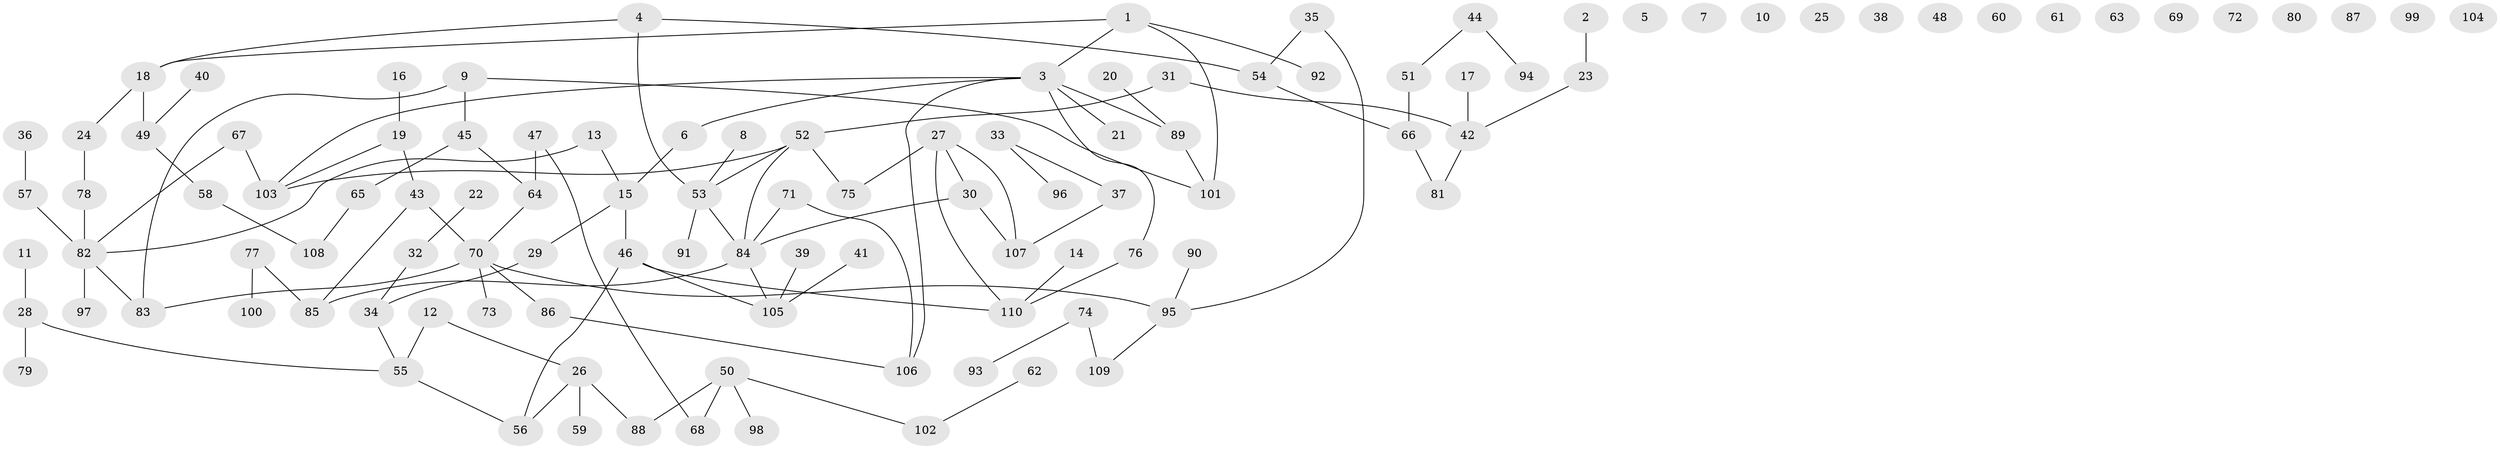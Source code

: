 // Generated by graph-tools (version 1.1) at 2025/33/03/09/25 02:33:42]
// undirected, 110 vertices, 116 edges
graph export_dot {
graph [start="1"]
  node [color=gray90,style=filled];
  1;
  2;
  3;
  4;
  5;
  6;
  7;
  8;
  9;
  10;
  11;
  12;
  13;
  14;
  15;
  16;
  17;
  18;
  19;
  20;
  21;
  22;
  23;
  24;
  25;
  26;
  27;
  28;
  29;
  30;
  31;
  32;
  33;
  34;
  35;
  36;
  37;
  38;
  39;
  40;
  41;
  42;
  43;
  44;
  45;
  46;
  47;
  48;
  49;
  50;
  51;
  52;
  53;
  54;
  55;
  56;
  57;
  58;
  59;
  60;
  61;
  62;
  63;
  64;
  65;
  66;
  67;
  68;
  69;
  70;
  71;
  72;
  73;
  74;
  75;
  76;
  77;
  78;
  79;
  80;
  81;
  82;
  83;
  84;
  85;
  86;
  87;
  88;
  89;
  90;
  91;
  92;
  93;
  94;
  95;
  96;
  97;
  98;
  99;
  100;
  101;
  102;
  103;
  104;
  105;
  106;
  107;
  108;
  109;
  110;
  1 -- 3;
  1 -- 18;
  1 -- 92;
  1 -- 101;
  2 -- 23;
  3 -- 6;
  3 -- 21;
  3 -- 76;
  3 -- 89;
  3 -- 103;
  3 -- 106;
  4 -- 18;
  4 -- 53;
  4 -- 54;
  6 -- 15;
  8 -- 53;
  9 -- 45;
  9 -- 83;
  9 -- 101;
  11 -- 28;
  12 -- 26;
  12 -- 55;
  13 -- 15;
  13 -- 82;
  14 -- 110;
  15 -- 29;
  15 -- 46;
  16 -- 19;
  17 -- 42;
  18 -- 24;
  18 -- 49;
  19 -- 43;
  19 -- 103;
  20 -- 89;
  22 -- 32;
  23 -- 42;
  24 -- 78;
  26 -- 56;
  26 -- 59;
  26 -- 88;
  27 -- 30;
  27 -- 75;
  27 -- 107;
  27 -- 110;
  28 -- 55;
  28 -- 79;
  29 -- 34;
  30 -- 84;
  30 -- 107;
  31 -- 42;
  31 -- 52;
  32 -- 34;
  33 -- 37;
  33 -- 96;
  34 -- 55;
  35 -- 54;
  35 -- 95;
  36 -- 57;
  37 -- 107;
  39 -- 105;
  40 -- 49;
  41 -- 105;
  42 -- 81;
  43 -- 70;
  43 -- 85;
  44 -- 51;
  44 -- 94;
  45 -- 64;
  45 -- 65;
  46 -- 56;
  46 -- 105;
  46 -- 110;
  47 -- 64;
  47 -- 68;
  49 -- 58;
  50 -- 68;
  50 -- 88;
  50 -- 98;
  50 -- 102;
  51 -- 66;
  52 -- 53;
  52 -- 75;
  52 -- 84;
  52 -- 103;
  53 -- 84;
  53 -- 91;
  54 -- 66;
  55 -- 56;
  57 -- 82;
  58 -- 108;
  62 -- 102;
  64 -- 70;
  65 -- 108;
  66 -- 81;
  67 -- 82;
  67 -- 103;
  70 -- 73;
  70 -- 83;
  70 -- 86;
  70 -- 95;
  71 -- 84;
  71 -- 106;
  74 -- 93;
  74 -- 109;
  76 -- 110;
  77 -- 85;
  77 -- 100;
  78 -- 82;
  82 -- 83;
  82 -- 97;
  84 -- 85;
  84 -- 105;
  86 -- 106;
  89 -- 101;
  90 -- 95;
  95 -- 109;
}
